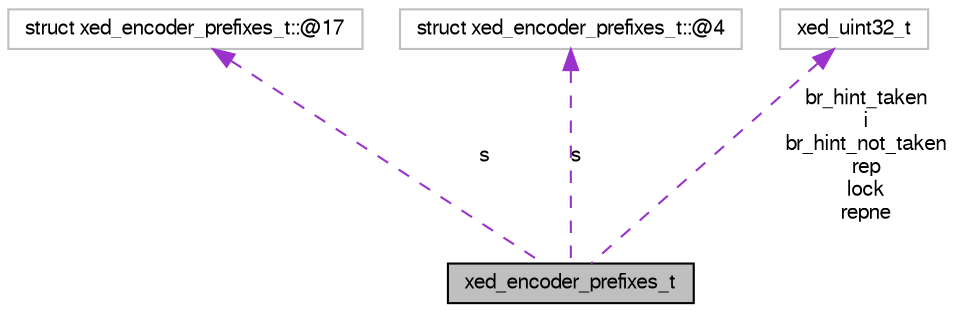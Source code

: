digraph G
{
  bgcolor="transparent";
  edge [fontname="FreeSans",fontsize="10",labelfontname="FreeSans",labelfontsize="10"];
  node [fontname="FreeSans",fontsize="10",shape=record];
  Node1 [label="xed_encoder_prefixes_t",height=0.2,width=0.4,color="black", fillcolor="grey75", style="filled" fontcolor="black"];
  Node2 -> Node1 [dir=back,color="darkorchid3",fontsize="10",style="dashed",label="s",fontname="FreeSans"];
  Node2 [label="struct xed_encoder_prefixes_t::@17",height=0.2,width=0.4,color="grey75"];
  Node3 -> Node1 [dir=back,color="darkorchid3",fontsize="10",style="dashed",label="s",fontname="FreeSans"];
  Node3 [label="struct xed_encoder_prefixes_t::@4",height=0.2,width=0.4,color="grey75"];
  Node4 -> Node1 [dir=back,color="darkorchid3",fontsize="10",style="dashed",label="br_hint_taken\ni\nbr_hint_not_taken\nrep\nlock\nrepne",fontname="FreeSans"];
  Node4 [label="xed_uint32_t",height=0.2,width=0.4,color="grey75"];
}
